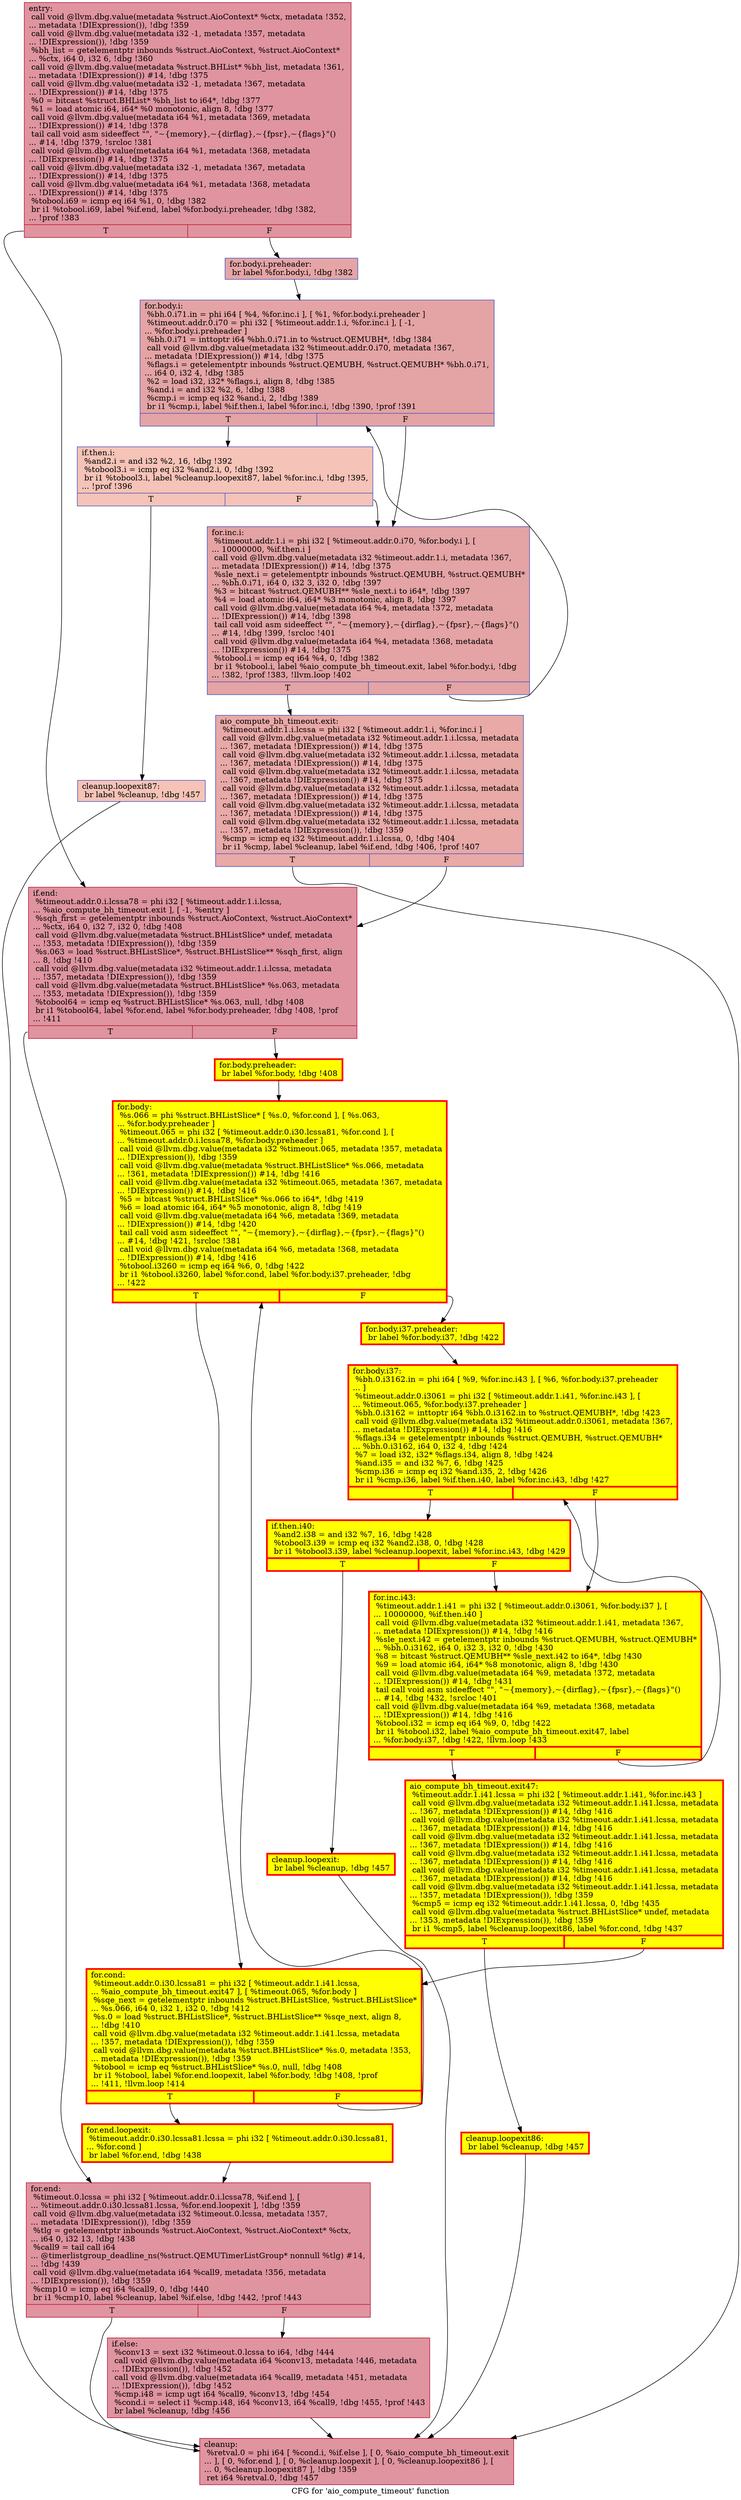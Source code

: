 digraph "CFG for 'aio_compute_timeout' function" {
	label="CFG for 'aio_compute_timeout' function";

	Node0x55e9b69e8a60 [shape=record,color="#b70d28ff", style=filled, fillcolor="#b70d2870",label="{entry:\l  call void @llvm.dbg.value(metadata %struct.AioContext* %ctx, metadata !352,\l... metadata !DIExpression()), !dbg !359\l  call void @llvm.dbg.value(metadata i32 -1, metadata !357, metadata\l... !DIExpression()), !dbg !359\l  %bh_list = getelementptr inbounds %struct.AioContext, %struct.AioContext*\l... %ctx, i64 0, i32 6, !dbg !360\l  call void @llvm.dbg.value(metadata %struct.BHList* %bh_list, metadata !361,\l... metadata !DIExpression()) #14, !dbg !375\l  call void @llvm.dbg.value(metadata i32 -1, metadata !367, metadata\l... !DIExpression()) #14, !dbg !375\l  %0 = bitcast %struct.BHList* %bh_list to i64*, !dbg !377\l  %1 = load atomic i64, i64* %0 monotonic, align 8, !dbg !377\l  call void @llvm.dbg.value(metadata i64 %1, metadata !369, metadata\l... !DIExpression()) #14, !dbg !378\l  tail call void asm sideeffect \"\", \"~\{memory\},~\{dirflag\},~\{fpsr\},~\{flags\}\"()\l... #14, !dbg !379, !srcloc !381\l  call void @llvm.dbg.value(metadata i64 %1, metadata !368, metadata\l... !DIExpression()) #14, !dbg !375\l  call void @llvm.dbg.value(metadata i32 -1, metadata !367, metadata\l... !DIExpression()) #14, !dbg !375\l  call void @llvm.dbg.value(metadata i64 %1, metadata !368, metadata\l... !DIExpression()) #14, !dbg !375\l  %tobool.i69 = icmp eq i64 %1, 0, !dbg !382\l  br i1 %tobool.i69, label %if.end, label %for.body.i.preheader, !dbg !382,\l... !prof !383\l|{<s0>T|<s1>F}}"];
	Node0x55e9b69e8a60:s0 -> Node0x55e9b69cfa30;
	Node0x55e9b69e8a60:s1 -> Node0x55e9b6be7960;
	Node0x55e9b6be7960 [shape=record,color="#3d50c3ff", style=filled, fillcolor="#c5333470",label="{for.body.i.preheader:                             \l  br label %for.body.i, !dbg !382\l}"];
	Node0x55e9b6be7960 -> Node0x55e9b69ee350;
	Node0x55e9b69ee350 [shape=record,color="#3d50c3ff", style=filled, fillcolor="#c32e3170",label="{for.body.i:                                       \l  %bh.0.i71.in = phi i64 [ %4, %for.inc.i ], [ %1, %for.body.i.preheader ]\l  %timeout.addr.0.i70 = phi i32 [ %timeout.addr.1.i, %for.inc.i ], [ -1,\l... %for.body.i.preheader ]\l  %bh.0.i71 = inttoptr i64 %bh.0.i71.in to %struct.QEMUBH*, !dbg !384\l  call void @llvm.dbg.value(metadata i32 %timeout.addr.0.i70, metadata !367,\l... metadata !DIExpression()) #14, !dbg !375\l  %flags.i = getelementptr inbounds %struct.QEMUBH, %struct.QEMUBH* %bh.0.i71,\l... i64 0, i32 4, !dbg !385\l  %2 = load i32, i32* %flags.i, align 8, !dbg !385\l  %and.i = and i32 %2, 6, !dbg !388\l  %cmp.i = icmp eq i32 %and.i, 2, !dbg !389\l  br i1 %cmp.i, label %if.then.i, label %for.inc.i, !dbg !390, !prof !391\l|{<s0>T|<s1>F}}"];
	Node0x55e9b69ee350:s0 -> Node0x55e9b6a6c6f0;
	Node0x55e9b69ee350:s1 -> Node0x55e9b6aa0560;
	Node0x55e9b6a6c6f0 [shape=record,color="#3d50c3ff", style=filled, fillcolor="#e8765c70",label="{if.then.i:                                        \l  %and2.i = and i32 %2, 16, !dbg !392\l  %tobool3.i = icmp eq i32 %and2.i, 0, !dbg !392\l  br i1 %tobool3.i, label %cleanup.loopexit87, label %for.inc.i, !dbg !395,\l... !prof !396\l|{<s0>T|<s1>F}}"];
	Node0x55e9b6a6c6f0:s0 -> Node0x55e9b6be7450;
	Node0x55e9b6a6c6f0:s1 -> Node0x55e9b6aa0560;
	Node0x55e9b6aa0560 [shape=record,color="#3d50c3ff", style=filled, fillcolor="#c32e3170",label="{for.inc.i:                                        \l  %timeout.addr.1.i = phi i32 [ %timeout.addr.0.i70, %for.body.i ], [\l... 10000000, %if.then.i ]\l  call void @llvm.dbg.value(metadata i32 %timeout.addr.1.i, metadata !367,\l... metadata !DIExpression()) #14, !dbg !375\l  %sle_next.i = getelementptr inbounds %struct.QEMUBH, %struct.QEMUBH*\l... %bh.0.i71, i64 0, i32 3, i32 0, !dbg !397\l  %3 = bitcast %struct.QEMUBH** %sle_next.i to i64*, !dbg !397\l  %4 = load atomic i64, i64* %3 monotonic, align 8, !dbg !397\l  call void @llvm.dbg.value(metadata i64 %4, metadata !372, metadata\l... !DIExpression()) #14, !dbg !398\l  tail call void asm sideeffect \"\", \"~\{memory\},~\{dirflag\},~\{fpsr\},~\{flags\}\"()\l... #14, !dbg !399, !srcloc !401\l  call void @llvm.dbg.value(metadata i64 %4, metadata !368, metadata\l... !DIExpression()) #14, !dbg !375\l  %tobool.i = icmp eq i64 %4, 0, !dbg !382\l  br i1 %tobool.i, label %aio_compute_bh_timeout.exit, label %for.body.i, !dbg\l... !382, !prof !383, !llvm.loop !402\l|{<s0>T|<s1>F}}"];
	Node0x55e9b6aa0560:s0 -> Node0x55e9b6a70080;
	Node0x55e9b6aa0560:s1 -> Node0x55e9b69ee350;
	Node0x55e9b6a70080 [shape=record,color="#3d50c3ff", style=filled, fillcolor="#ca3b3770",label="{aio_compute_bh_timeout.exit:                      \l  %timeout.addr.1.i.lcssa = phi i32 [ %timeout.addr.1.i, %for.inc.i ]\l  call void @llvm.dbg.value(metadata i32 %timeout.addr.1.i.lcssa, metadata\l... !367, metadata !DIExpression()) #14, !dbg !375\l  call void @llvm.dbg.value(metadata i32 %timeout.addr.1.i.lcssa, metadata\l... !367, metadata !DIExpression()) #14, !dbg !375\l  call void @llvm.dbg.value(metadata i32 %timeout.addr.1.i.lcssa, metadata\l... !367, metadata !DIExpression()) #14, !dbg !375\l  call void @llvm.dbg.value(metadata i32 %timeout.addr.1.i.lcssa, metadata\l... !367, metadata !DIExpression()) #14, !dbg !375\l  call void @llvm.dbg.value(metadata i32 %timeout.addr.1.i.lcssa, metadata\l... !367, metadata !DIExpression()) #14, !dbg !375\l  call void @llvm.dbg.value(metadata i32 %timeout.addr.1.i.lcssa, metadata\l... !357, metadata !DIExpression()), !dbg !359\l  %cmp = icmp eq i32 %timeout.addr.1.i.lcssa, 0, !dbg !404\l  br i1 %cmp, label %cleanup, label %if.end, !dbg !406, !prof !407\l|{<s0>T|<s1>F}}"];
	Node0x55e9b6a70080:s0 -> Node0x55e9b69d4100;
	Node0x55e9b6a70080:s1 -> Node0x55e9b69cfa30;
	Node0x55e9b69cfa30 [shape=record,color="#b70d28ff", style=filled, fillcolor="#b70d2870",label="{if.end:                                           \l  %timeout.addr.0.i.lcssa78 = phi i32 [ %timeout.addr.1.i.lcssa,\l... %aio_compute_bh_timeout.exit ], [ -1, %entry ]\l  %sqh_first = getelementptr inbounds %struct.AioContext, %struct.AioContext*\l... %ctx, i64 0, i32 7, i32 0, !dbg !408\l  call void @llvm.dbg.value(metadata %struct.BHListSlice* undef, metadata\l... !353, metadata !DIExpression()), !dbg !359\l  %s.063 = load %struct.BHListSlice*, %struct.BHListSlice** %sqh_first, align\l... 8, !dbg !410\l  call void @llvm.dbg.value(metadata i32 %timeout.addr.1.i.lcssa, metadata\l... !357, metadata !DIExpression()), !dbg !359\l  call void @llvm.dbg.value(metadata %struct.BHListSlice* %s.063, metadata\l... !353, metadata !DIExpression()), !dbg !359\l  %tobool64 = icmp eq %struct.BHListSlice* %s.063, null, !dbg !408\l  br i1 %tobool64, label %for.end, label %for.body.preheader, !dbg !408, !prof\l... !411\l|{<s0>T|<s1>F}}"];
	Node0x55e9b69cfa30:s0 -> Node0x55e9b69e8c20;
	Node0x55e9b69cfa30:s1 -> Node0x55e9b6bc6c30;
	Node0x55e9b6bc6c30 [shape=record,penwidth=3.0, style="filled", color="red", fillcolor="yellow",label="{for.body.preheader:                               \l  br label %for.body, !dbg !408\l}"];
	Node0x55e9b6bc6c30 -> Node0x55e9b69ec670;
	Node0x55e9b69ec4c0 [shape=record,penwidth=3.0, style="filled", color="red", fillcolor="yellow",label="{for.cond:                                         \l  %timeout.addr.0.i30.lcssa81 = phi i32 [ %timeout.addr.1.i41.lcssa,\l... %aio_compute_bh_timeout.exit47 ], [ %timeout.065, %for.body ]\l  %sqe_next = getelementptr inbounds %struct.BHListSlice, %struct.BHListSlice*\l... %s.066, i64 0, i32 1, i32 0, !dbg !412\l  %s.0 = load %struct.BHListSlice*, %struct.BHListSlice** %sqe_next, align 8,\l... !dbg !410\l  call void @llvm.dbg.value(metadata i32 %timeout.addr.1.i41.lcssa, metadata\l... !357, metadata !DIExpression()), !dbg !359\l  call void @llvm.dbg.value(metadata %struct.BHListSlice* %s.0, metadata !353,\l... metadata !DIExpression()), !dbg !359\l  %tobool = icmp eq %struct.BHListSlice* %s.0, null, !dbg !408\l  br i1 %tobool, label %for.end.loopexit, label %for.body, !dbg !408, !prof\l... !411, !llvm.loop !414\l|{<s0>T|<s1>F}}"];
	Node0x55e9b69ec4c0:s0 -> Node0x55e9b6be2860;
	Node0x55e9b69ec4c0:s1 -> Node0x55e9b69ec670;
	Node0x55e9b69ec670 [shape=record,penwidth=3.0, style="filled", color="red", fillcolor="yellow",label="{for.body:                                         \l  %s.066 = phi %struct.BHListSlice* [ %s.0, %for.cond ], [ %s.063,\l... %for.body.preheader ]\l  %timeout.065 = phi i32 [ %timeout.addr.0.i30.lcssa81, %for.cond ], [\l... %timeout.addr.0.i.lcssa78, %for.body.preheader ]\l  call void @llvm.dbg.value(metadata i32 %timeout.065, metadata !357, metadata\l... !DIExpression()), !dbg !359\l  call void @llvm.dbg.value(metadata %struct.BHListSlice* %s.066, metadata\l... !361, metadata !DIExpression()) #14, !dbg !416\l  call void @llvm.dbg.value(metadata i32 %timeout.065, metadata !367, metadata\l... !DIExpression()) #14, !dbg !416\l  %5 = bitcast %struct.BHListSlice* %s.066 to i64*, !dbg !419\l  %6 = load atomic i64, i64* %5 monotonic, align 8, !dbg !419\l  call void @llvm.dbg.value(metadata i64 %6, metadata !369, metadata\l... !DIExpression()) #14, !dbg !420\l  tail call void asm sideeffect \"\", \"~\{memory\},~\{dirflag\},~\{fpsr\},~\{flags\}\"()\l... #14, !dbg !421, !srcloc !381\l  call void @llvm.dbg.value(metadata i64 %6, metadata !368, metadata\l... !DIExpression()) #14, !dbg !416\l  %tobool.i3260 = icmp eq i64 %6, 0, !dbg !422\l  br i1 %tobool.i3260, label %for.cond, label %for.body.i37.preheader, !dbg\l... !422\l|{<s0>T|<s1>F}}"];
	Node0x55e9b69ec670:s0 -> Node0x55e9b69ec4c0;
	Node0x55e9b69ec670:s1 -> Node0x55e9b6be79b0;
	Node0x55e9b6be79b0 [shape=record,penwidth=3.0, style="filled", color="red", fillcolor="yellow",label="{for.body.i37.preheader:                           \l  br label %for.body.i37, !dbg !422\l}"];
	Node0x55e9b6be79b0 -> Node0x55e9b6a96700;
	Node0x55e9b6a96700 [shape=record,penwidth=3.0, style="filled", color="red", fillcolor="yellow",label="{for.body.i37:                                     \l  %bh.0.i3162.in = phi i64 [ %9, %for.inc.i43 ], [ %6, %for.body.i37.preheader\l... ]\l  %timeout.addr.0.i3061 = phi i32 [ %timeout.addr.1.i41, %for.inc.i43 ], [\l... %timeout.065, %for.body.i37.preheader ]\l  %bh.0.i3162 = inttoptr i64 %bh.0.i3162.in to %struct.QEMUBH*, !dbg !423\l  call void @llvm.dbg.value(metadata i32 %timeout.addr.0.i3061, metadata !367,\l... metadata !DIExpression()) #14, !dbg !416\l  %flags.i34 = getelementptr inbounds %struct.QEMUBH, %struct.QEMUBH*\l... %bh.0.i3162, i64 0, i32 4, !dbg !424\l  %7 = load i32, i32* %flags.i34, align 8, !dbg !424\l  %and.i35 = and i32 %7, 6, !dbg !425\l  %cmp.i36 = icmp eq i32 %and.i35, 2, !dbg !426\l  br i1 %cmp.i36, label %if.then.i40, label %for.inc.i43, !dbg !427\l|{<s0>T|<s1>F}}"];
	Node0x55e9b6a96700:s0 -> Node0x55e9b6a922f0;
	Node0x55e9b6a96700:s1 -> Node0x55e9b6aa3780;
	Node0x55e9b6a922f0 [shape=record,penwidth=3.0, style="filled", color="red", fillcolor="yellow",label="{if.then.i40:                                      \l  %and2.i38 = and i32 %7, 16, !dbg !428\l  %tobool3.i39 = icmp eq i32 %and2.i38, 0, !dbg !428\l  br i1 %tobool3.i39, label %cleanup.loopexit, label %for.inc.i43, !dbg !429\l|{<s0>T|<s1>F}}"];
	Node0x55e9b6a922f0:s0 -> Node0x55e9b6bdacb0;
	Node0x55e9b6a922f0:s1 -> Node0x55e9b6aa3780;
	Node0x55e9b6aa3780 [shape=record,penwidth=3.0, style="filled", color="red", fillcolor="yellow",label="{for.inc.i43:                                      \l  %timeout.addr.1.i41 = phi i32 [ %timeout.addr.0.i3061, %for.body.i37 ], [\l... 10000000, %if.then.i40 ]\l  call void @llvm.dbg.value(metadata i32 %timeout.addr.1.i41, metadata !367,\l... metadata !DIExpression()) #14, !dbg !416\l  %sle_next.i42 = getelementptr inbounds %struct.QEMUBH, %struct.QEMUBH*\l... %bh.0.i3162, i64 0, i32 3, i32 0, !dbg !430\l  %8 = bitcast %struct.QEMUBH** %sle_next.i42 to i64*, !dbg !430\l  %9 = load atomic i64, i64* %8 monotonic, align 8, !dbg !430\l  call void @llvm.dbg.value(metadata i64 %9, metadata !372, metadata\l... !DIExpression()) #14, !dbg !431\l  tail call void asm sideeffect \"\", \"~\{memory\},~\{dirflag\},~\{fpsr\},~\{flags\}\"()\l... #14, !dbg !432, !srcloc !401\l  call void @llvm.dbg.value(metadata i64 %9, metadata !368, metadata\l... !DIExpression()) #14, !dbg !416\l  %tobool.i32 = icmp eq i64 %9, 0, !dbg !422\l  br i1 %tobool.i32, label %aio_compute_bh_timeout.exit47, label\l... %for.body.i37, !dbg !422, !llvm.loop !433\l|{<s0>T|<s1>F}}"];
	Node0x55e9b6aa3780:s0 -> Node0x55e9b6a48210;
	Node0x55e9b6aa3780:s1 -> Node0x55e9b6a96700;
	Node0x55e9b6a48210 [shape=record,penwidth=3.0, style="filled", color="red", fillcolor="yellow",label="{aio_compute_bh_timeout.exit47:                    \l  %timeout.addr.1.i41.lcssa = phi i32 [ %timeout.addr.1.i41, %for.inc.i43 ]\l  call void @llvm.dbg.value(metadata i32 %timeout.addr.1.i41.lcssa, metadata\l... !367, metadata !DIExpression()) #14, !dbg !416\l  call void @llvm.dbg.value(metadata i32 %timeout.addr.1.i41.lcssa, metadata\l... !367, metadata !DIExpression()) #14, !dbg !416\l  call void @llvm.dbg.value(metadata i32 %timeout.addr.1.i41.lcssa, metadata\l... !367, metadata !DIExpression()) #14, !dbg !416\l  call void @llvm.dbg.value(metadata i32 %timeout.addr.1.i41.lcssa, metadata\l... !367, metadata !DIExpression()) #14, !dbg !416\l  call void @llvm.dbg.value(metadata i32 %timeout.addr.1.i41.lcssa, metadata\l... !367, metadata !DIExpression()) #14, !dbg !416\l  call void @llvm.dbg.value(metadata i32 %timeout.addr.1.i41.lcssa, metadata\l... !357, metadata !DIExpression()), !dbg !359\l  %cmp5 = icmp eq i32 %timeout.addr.1.i41.lcssa, 0, !dbg !435\l  call void @llvm.dbg.value(metadata %struct.BHListSlice* undef, metadata\l... !353, metadata !DIExpression()), !dbg !359\l  br i1 %cmp5, label %cleanup.loopexit86, label %for.cond, !dbg !437\l|{<s0>T|<s1>F}}"];
	Node0x55e9b6a48210:s0 -> Node0x55e9b6be7290;
	Node0x55e9b6a48210:s1 -> Node0x55e9b69ec4c0;
	Node0x55e9b6be2860 [shape=record,penwidth=3.0, style="filled", color="red", fillcolor="yellow",label="{for.end.loopexit:                                 \l  %timeout.addr.0.i30.lcssa81.lcssa = phi i32 [ %timeout.addr.0.i30.lcssa81,\l... %for.cond ]\l  br label %for.end, !dbg !438\l}"];
	Node0x55e9b6be2860 -> Node0x55e9b69e8c20;
	Node0x55e9b69e8c20 [shape=record,color="#b70d28ff", style=filled, fillcolor="#b70d2870",label="{for.end:                                          \l  %timeout.0.lcssa = phi i32 [ %timeout.addr.0.i.lcssa78, %if.end ], [\l... %timeout.addr.0.i30.lcssa81.lcssa, %for.end.loopexit ], !dbg !359\l  call void @llvm.dbg.value(metadata i32 %timeout.0.lcssa, metadata !357,\l... metadata !DIExpression()), !dbg !359\l  %tlg = getelementptr inbounds %struct.AioContext, %struct.AioContext* %ctx,\l... i64 0, i32 13, !dbg !438\l  %call9 = tail call i64\l... @timerlistgroup_deadline_ns(%struct.QEMUTimerListGroup* nonnull %tlg) #14,\l... !dbg !439\l  call void @llvm.dbg.value(metadata i64 %call9, metadata !356, metadata\l... !DIExpression()), !dbg !359\l  %cmp10 = icmp eq i64 %call9, 0, !dbg !440\l  br i1 %cmp10, label %cleanup, label %if.else, !dbg !442, !prof !443\l|{<s0>T|<s1>F}}"];
	Node0x55e9b69e8c20:s0 -> Node0x55e9b69d4100;
	Node0x55e9b69e8c20:s1 -> Node0x55e9b69eea70;
	Node0x55e9b69eea70 [shape=record,color="#b70d28ff", style=filled, fillcolor="#b70d2870",label="{if.else:                                          \l  %conv13 = sext i32 %timeout.0.lcssa to i64, !dbg !444\l  call void @llvm.dbg.value(metadata i64 %conv13, metadata !446, metadata\l... !DIExpression()), !dbg !452\l  call void @llvm.dbg.value(metadata i64 %call9, metadata !451, metadata\l... !DIExpression()), !dbg !452\l  %cmp.i48 = icmp ugt i64 %call9, %conv13, !dbg !454\l  %cond.i = select i1 %cmp.i48, i64 %conv13, i64 %call9, !dbg !455, !prof !443\l  br label %cleanup, !dbg !456\l}"];
	Node0x55e9b69eea70 -> Node0x55e9b69d4100;
	Node0x55e9b6bdacb0 [shape=record,penwidth=3.0, style="filled", color="red", fillcolor="yellow",label="{cleanup.loopexit:                                 \l  br label %cleanup, !dbg !457\l}"];
	Node0x55e9b6bdacb0 -> Node0x55e9b69d4100;
	Node0x55e9b6be7290 [shape=record,penwidth=3.0, style="filled", color="red", fillcolor="yellow",label="{cleanup.loopexit86:                               \l  br label %cleanup, !dbg !457\l}"];
	Node0x55e9b6be7290 -> Node0x55e9b69d4100;
	Node0x55e9b6be7450 [shape=record,color="#3d50c3ff", style=filled, fillcolor="#e8765c70",label="{cleanup.loopexit87:                               \l  br label %cleanup, !dbg !457\l}"];
	Node0x55e9b6be7450 -> Node0x55e9b69d4100;
	Node0x55e9b69d4100 [shape=record,color="#b70d28ff", style=filled, fillcolor="#b70d2870",label="{cleanup:                                          \l  %retval.0 = phi i64 [ %cond.i, %if.else ], [ 0, %aio_compute_bh_timeout.exit\l... ], [ 0, %for.end ], [ 0, %cleanup.loopexit ], [ 0, %cleanup.loopexit86 ], [\l... 0, %cleanup.loopexit87 ], !dbg !359\l  ret i64 %retval.0, !dbg !457\l}"];
}
